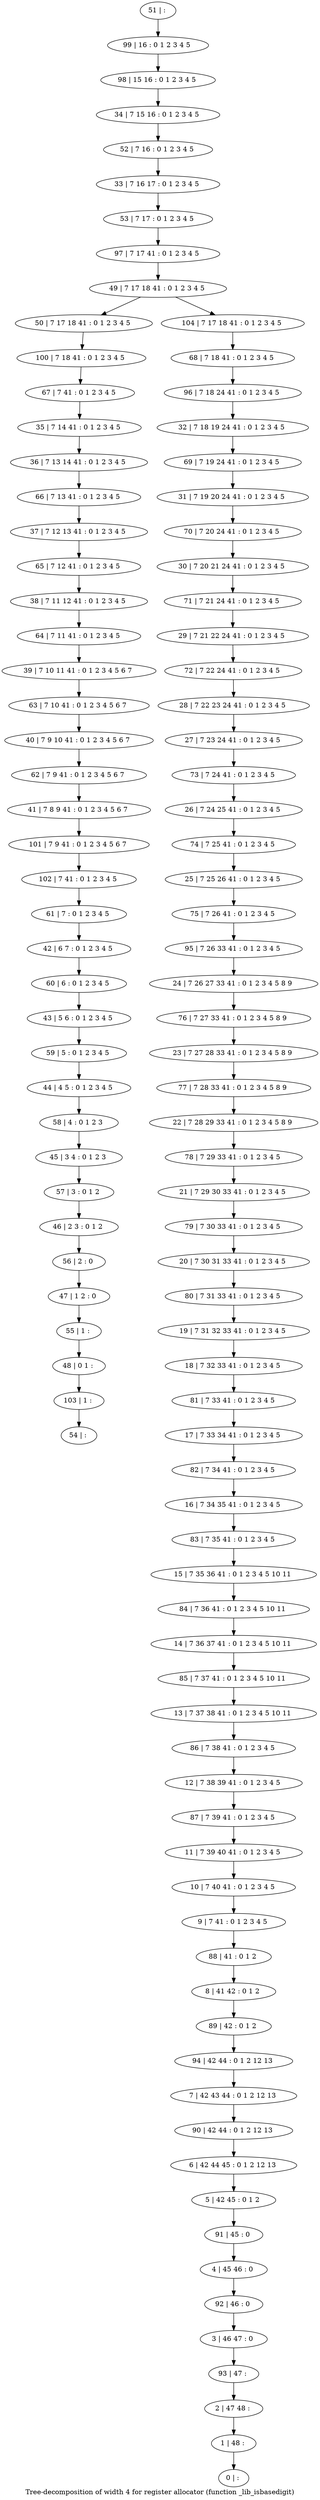 digraph G {
graph [label="Tree-decomposition of width 4 for register allocator (function _lib_isbasedigit)"]
0[label="0 | : "];
1[label="1 | 48 : "];
2[label="2 | 47 48 : "];
3[label="3 | 46 47 : 0 "];
4[label="4 | 45 46 : 0 "];
5[label="5 | 42 45 : 0 1 2 "];
6[label="6 | 42 44 45 : 0 1 2 12 13 "];
7[label="7 | 42 43 44 : 0 1 2 12 13 "];
8[label="8 | 41 42 : 0 1 2 "];
9[label="9 | 7 41 : 0 1 2 3 4 5 "];
10[label="10 | 7 40 41 : 0 1 2 3 4 5 "];
11[label="11 | 7 39 40 41 : 0 1 2 3 4 5 "];
12[label="12 | 7 38 39 41 : 0 1 2 3 4 5 "];
13[label="13 | 7 37 38 41 : 0 1 2 3 4 5 10 11 "];
14[label="14 | 7 36 37 41 : 0 1 2 3 4 5 10 11 "];
15[label="15 | 7 35 36 41 : 0 1 2 3 4 5 10 11 "];
16[label="16 | 7 34 35 41 : 0 1 2 3 4 5 "];
17[label="17 | 7 33 34 41 : 0 1 2 3 4 5 "];
18[label="18 | 7 32 33 41 : 0 1 2 3 4 5 "];
19[label="19 | 7 31 32 33 41 : 0 1 2 3 4 5 "];
20[label="20 | 7 30 31 33 41 : 0 1 2 3 4 5 "];
21[label="21 | 7 29 30 33 41 : 0 1 2 3 4 5 "];
22[label="22 | 7 28 29 33 41 : 0 1 2 3 4 5 8 9 "];
23[label="23 | 7 27 28 33 41 : 0 1 2 3 4 5 8 9 "];
24[label="24 | 7 26 27 33 41 : 0 1 2 3 4 5 8 9 "];
25[label="25 | 7 25 26 41 : 0 1 2 3 4 5 "];
26[label="26 | 7 24 25 41 : 0 1 2 3 4 5 "];
27[label="27 | 7 23 24 41 : 0 1 2 3 4 5 "];
28[label="28 | 7 22 23 24 41 : 0 1 2 3 4 5 "];
29[label="29 | 7 21 22 24 41 : 0 1 2 3 4 5 "];
30[label="30 | 7 20 21 24 41 : 0 1 2 3 4 5 "];
31[label="31 | 7 19 20 24 41 : 0 1 2 3 4 5 "];
32[label="32 | 7 18 19 24 41 : 0 1 2 3 4 5 "];
33[label="33 | 7 16 17 : 0 1 2 3 4 5 "];
34[label="34 | 7 15 16 : 0 1 2 3 4 5 "];
35[label="35 | 7 14 41 : 0 1 2 3 4 5 "];
36[label="36 | 7 13 14 41 : 0 1 2 3 4 5 "];
37[label="37 | 7 12 13 41 : 0 1 2 3 4 5 "];
38[label="38 | 7 11 12 41 : 0 1 2 3 4 5 "];
39[label="39 | 7 10 11 41 : 0 1 2 3 4 5 6 7 "];
40[label="40 | 7 9 10 41 : 0 1 2 3 4 5 6 7 "];
41[label="41 | 7 8 9 41 : 0 1 2 3 4 5 6 7 "];
42[label="42 | 6 7 : 0 1 2 3 4 5 "];
43[label="43 | 5 6 : 0 1 2 3 4 5 "];
44[label="44 | 4 5 : 0 1 2 3 4 5 "];
45[label="45 | 3 4 : 0 1 2 3 "];
46[label="46 | 2 3 : 0 1 2 "];
47[label="47 | 1 2 : 0 "];
48[label="48 | 0 1 : "];
49[label="49 | 7 17 18 41 : 0 1 2 3 4 5 "];
50[label="50 | 7 17 18 41 : 0 1 2 3 4 5 "];
51[label="51 | : "];
52[label="52 | 7 16 : 0 1 2 3 4 5 "];
53[label="53 | 7 17 : 0 1 2 3 4 5 "];
54[label="54 | : "];
55[label="55 | 1 : "];
56[label="56 | 2 : 0 "];
57[label="57 | 3 : 0 1 2 "];
58[label="58 | 4 : 0 1 2 3 "];
59[label="59 | 5 : 0 1 2 3 4 5 "];
60[label="60 | 6 : 0 1 2 3 4 5 "];
61[label="61 | 7 : 0 1 2 3 4 5 "];
62[label="62 | 7 9 41 : 0 1 2 3 4 5 6 7 "];
63[label="63 | 7 10 41 : 0 1 2 3 4 5 6 7 "];
64[label="64 | 7 11 41 : 0 1 2 3 4 5 "];
65[label="65 | 7 12 41 : 0 1 2 3 4 5 "];
66[label="66 | 7 13 41 : 0 1 2 3 4 5 "];
67[label="67 | 7 41 : 0 1 2 3 4 5 "];
68[label="68 | 7 18 41 : 0 1 2 3 4 5 "];
69[label="69 | 7 19 24 41 : 0 1 2 3 4 5 "];
70[label="70 | 7 20 24 41 : 0 1 2 3 4 5 "];
71[label="71 | 7 21 24 41 : 0 1 2 3 4 5 "];
72[label="72 | 7 22 24 41 : 0 1 2 3 4 5 "];
73[label="73 | 7 24 41 : 0 1 2 3 4 5 "];
74[label="74 | 7 25 41 : 0 1 2 3 4 5 "];
75[label="75 | 7 26 41 : 0 1 2 3 4 5 "];
76[label="76 | 7 27 33 41 : 0 1 2 3 4 5 8 9 "];
77[label="77 | 7 28 33 41 : 0 1 2 3 4 5 8 9 "];
78[label="78 | 7 29 33 41 : 0 1 2 3 4 5 "];
79[label="79 | 7 30 33 41 : 0 1 2 3 4 5 "];
80[label="80 | 7 31 33 41 : 0 1 2 3 4 5 "];
81[label="81 | 7 33 41 : 0 1 2 3 4 5 "];
82[label="82 | 7 34 41 : 0 1 2 3 4 5 "];
83[label="83 | 7 35 41 : 0 1 2 3 4 5 "];
84[label="84 | 7 36 41 : 0 1 2 3 4 5 10 11 "];
85[label="85 | 7 37 41 : 0 1 2 3 4 5 10 11 "];
86[label="86 | 7 38 41 : 0 1 2 3 4 5 "];
87[label="87 | 7 39 41 : 0 1 2 3 4 5 "];
88[label="88 | 41 : 0 1 2 "];
89[label="89 | 42 : 0 1 2 "];
90[label="90 | 42 44 : 0 1 2 12 13 "];
91[label="91 | 45 : 0 "];
92[label="92 | 46 : 0 "];
93[label="93 | 47 : "];
94[label="94 | 42 44 : 0 1 2 12 13 "];
95[label="95 | 7 26 33 41 : 0 1 2 3 4 5 "];
96[label="96 | 7 18 24 41 : 0 1 2 3 4 5 "];
97[label="97 | 7 17 41 : 0 1 2 3 4 5 "];
98[label="98 | 15 16 : 0 1 2 3 4 5 "];
99[label="99 | 16 : 0 1 2 3 4 5 "];
100[label="100 | 7 18 41 : 0 1 2 3 4 5 "];
101[label="101 | 7 9 41 : 0 1 2 3 4 5 6 7 "];
102[label="102 | 7 41 : 0 1 2 3 4 5 "];
103[label="103 | 1 : "];
104[label="104 | 7 17 18 41 : 0 1 2 3 4 5 "];
35->36 ;
55->48 ;
47->55 ;
56->47 ;
46->56 ;
57->46 ;
45->57 ;
58->45 ;
44->58 ;
59->44 ;
43->59 ;
60->43 ;
42->60 ;
61->42 ;
62->41 ;
40->62 ;
63->40 ;
39->63 ;
64->39 ;
38->64 ;
65->38 ;
37->65 ;
66->37 ;
36->66 ;
67->35 ;
100->67 ;
50->100 ;
41->101 ;
102->61 ;
101->102 ;
103->54 ;
48->103 ;
51->99 ;
99->98 ;
98->34 ;
34->52 ;
52->33 ;
33->53 ;
53->97 ;
97->49 ;
68->96 ;
96->32 ;
32->69 ;
69->31 ;
31->70 ;
70->30 ;
30->71 ;
71->29 ;
29->72 ;
72->28 ;
28->27 ;
27->73 ;
73->26 ;
26->74 ;
74->25 ;
25->75 ;
75->95 ;
95->24 ;
24->76 ;
76->23 ;
23->77 ;
77->22 ;
22->78 ;
78->21 ;
21->79 ;
79->20 ;
20->80 ;
80->19 ;
19->18 ;
18->81 ;
81->17 ;
17->82 ;
82->16 ;
16->83 ;
83->15 ;
15->84 ;
84->14 ;
14->85 ;
85->13 ;
13->86 ;
86->12 ;
12->87 ;
87->11 ;
11->10 ;
10->9 ;
9->88 ;
88->8 ;
8->89 ;
89->94 ;
94->7 ;
7->90 ;
90->6 ;
6->5 ;
5->91 ;
91->4 ;
4->92 ;
92->3 ;
3->93 ;
93->2 ;
2->1 ;
1->0 ;
104->68 ;
49->50 ;
49->104 ;
}
